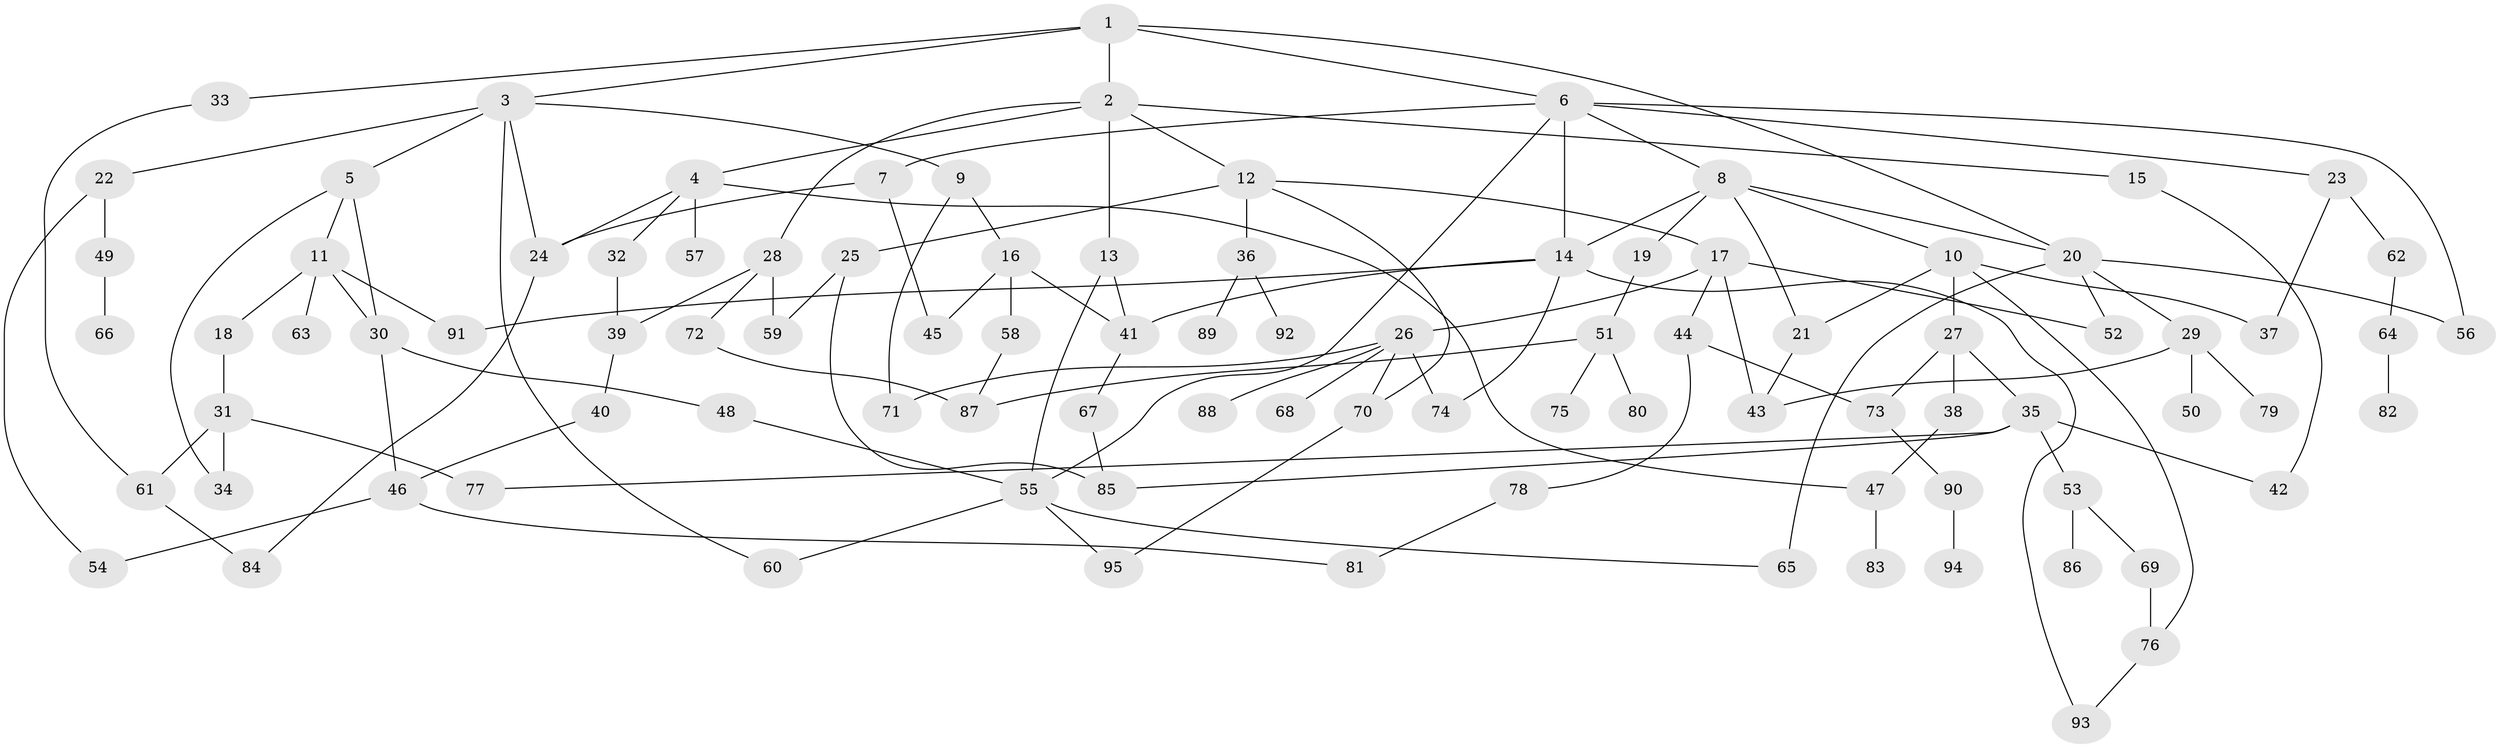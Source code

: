 // original degree distribution, {6: 0.05185185185185185, 7: 0.014814814814814815, 5: 0.05925925925925926, 2: 0.3333333333333333, 4: 0.1111111111111111, 3: 0.17037037037037037, 1: 0.25925925925925924}
// Generated by graph-tools (version 1.1) at 2025/48/03/04/25 22:48:46]
// undirected, 95 vertices, 135 edges
graph export_dot {
  node [color=gray90,style=filled];
  1;
  2;
  3;
  4;
  5;
  6;
  7;
  8;
  9;
  10;
  11;
  12;
  13;
  14;
  15;
  16;
  17;
  18;
  19;
  20;
  21;
  22;
  23;
  24;
  25;
  26;
  27;
  28;
  29;
  30;
  31;
  32;
  33;
  34;
  35;
  36;
  37;
  38;
  39;
  40;
  41;
  42;
  43;
  44;
  45;
  46;
  47;
  48;
  49;
  50;
  51;
  52;
  53;
  54;
  55;
  56;
  57;
  58;
  59;
  60;
  61;
  62;
  63;
  64;
  65;
  66;
  67;
  68;
  69;
  70;
  71;
  72;
  73;
  74;
  75;
  76;
  77;
  78;
  79;
  80;
  81;
  82;
  83;
  84;
  85;
  86;
  87;
  88;
  89;
  90;
  91;
  92;
  93;
  94;
  95;
  1 -- 2 [weight=1.0];
  1 -- 3 [weight=1.0];
  1 -- 6 [weight=1.0];
  1 -- 20 [weight=1.0];
  1 -- 33 [weight=1.0];
  2 -- 4 [weight=1.0];
  2 -- 12 [weight=1.0];
  2 -- 13 [weight=1.0];
  2 -- 15 [weight=1.0];
  2 -- 28 [weight=1.0];
  3 -- 5 [weight=1.0];
  3 -- 9 [weight=1.0];
  3 -- 22 [weight=1.0];
  3 -- 24 [weight=1.0];
  3 -- 60 [weight=1.0];
  4 -- 24 [weight=1.0];
  4 -- 32 [weight=1.0];
  4 -- 47 [weight=1.0];
  4 -- 57 [weight=1.0];
  5 -- 11 [weight=1.0];
  5 -- 30 [weight=1.0];
  5 -- 34 [weight=1.0];
  6 -- 7 [weight=1.0];
  6 -- 8 [weight=1.0];
  6 -- 14 [weight=1.0];
  6 -- 23 [weight=1.0];
  6 -- 55 [weight=1.0];
  6 -- 56 [weight=1.0];
  7 -- 24 [weight=1.0];
  7 -- 45 [weight=1.0];
  8 -- 10 [weight=1.0];
  8 -- 14 [weight=1.0];
  8 -- 19 [weight=1.0];
  8 -- 20 [weight=1.0];
  8 -- 21 [weight=1.0];
  9 -- 16 [weight=1.0];
  9 -- 71 [weight=1.0];
  10 -- 21 [weight=1.0];
  10 -- 27 [weight=1.0];
  10 -- 37 [weight=1.0];
  10 -- 76 [weight=1.0];
  11 -- 18 [weight=1.0];
  11 -- 30 [weight=1.0];
  11 -- 63 [weight=1.0];
  11 -- 91 [weight=1.0];
  12 -- 17 [weight=1.0];
  12 -- 25 [weight=1.0];
  12 -- 36 [weight=1.0];
  12 -- 70 [weight=1.0];
  13 -- 41 [weight=1.0];
  13 -- 55 [weight=1.0];
  14 -- 41 [weight=1.0];
  14 -- 74 [weight=1.0];
  14 -- 91 [weight=1.0];
  14 -- 93 [weight=1.0];
  15 -- 42 [weight=1.0];
  16 -- 41 [weight=1.0];
  16 -- 45 [weight=1.0];
  16 -- 58 [weight=1.0];
  17 -- 26 [weight=1.0];
  17 -- 43 [weight=1.0];
  17 -- 44 [weight=1.0];
  17 -- 52 [weight=1.0];
  18 -- 31 [weight=1.0];
  19 -- 51 [weight=1.0];
  20 -- 29 [weight=1.0];
  20 -- 52 [weight=1.0];
  20 -- 56 [weight=1.0];
  20 -- 65 [weight=1.0];
  21 -- 43 [weight=1.0];
  22 -- 49 [weight=1.0];
  22 -- 54 [weight=1.0];
  23 -- 37 [weight=1.0];
  23 -- 62 [weight=1.0];
  24 -- 84 [weight=1.0];
  25 -- 59 [weight=1.0];
  25 -- 85 [weight=1.0];
  26 -- 68 [weight=1.0];
  26 -- 70 [weight=1.0];
  26 -- 71 [weight=1.0];
  26 -- 74 [weight=1.0];
  26 -- 88 [weight=1.0];
  27 -- 35 [weight=1.0];
  27 -- 38 [weight=1.0];
  27 -- 73 [weight=1.0];
  28 -- 39 [weight=1.0];
  28 -- 59 [weight=1.0];
  28 -- 72 [weight=1.0];
  29 -- 43 [weight=1.0];
  29 -- 50 [weight=1.0];
  29 -- 79 [weight=1.0];
  30 -- 46 [weight=1.0];
  30 -- 48 [weight=1.0];
  31 -- 34 [weight=1.0];
  31 -- 61 [weight=1.0];
  31 -- 77 [weight=1.0];
  32 -- 39 [weight=1.0];
  33 -- 61 [weight=1.0];
  35 -- 42 [weight=1.0];
  35 -- 53 [weight=1.0];
  35 -- 77 [weight=1.0];
  35 -- 85 [weight=1.0];
  36 -- 89 [weight=1.0];
  36 -- 92 [weight=1.0];
  38 -- 47 [weight=1.0];
  39 -- 40 [weight=1.0];
  40 -- 46 [weight=1.0];
  41 -- 67 [weight=1.0];
  44 -- 73 [weight=1.0];
  44 -- 78 [weight=1.0];
  46 -- 54 [weight=1.0];
  46 -- 81 [weight=1.0];
  47 -- 83 [weight=1.0];
  48 -- 55 [weight=1.0];
  49 -- 66 [weight=1.0];
  51 -- 75 [weight=1.0];
  51 -- 80 [weight=1.0];
  51 -- 87 [weight=1.0];
  53 -- 69 [weight=1.0];
  53 -- 86 [weight=1.0];
  55 -- 60 [weight=1.0];
  55 -- 65 [weight=1.0];
  55 -- 95 [weight=1.0];
  58 -- 87 [weight=1.0];
  61 -- 84 [weight=1.0];
  62 -- 64 [weight=1.0];
  64 -- 82 [weight=1.0];
  67 -- 85 [weight=1.0];
  69 -- 76 [weight=1.0];
  70 -- 95 [weight=1.0];
  72 -- 87 [weight=1.0];
  73 -- 90 [weight=1.0];
  76 -- 93 [weight=1.0];
  78 -- 81 [weight=1.0];
  90 -- 94 [weight=1.0];
}
